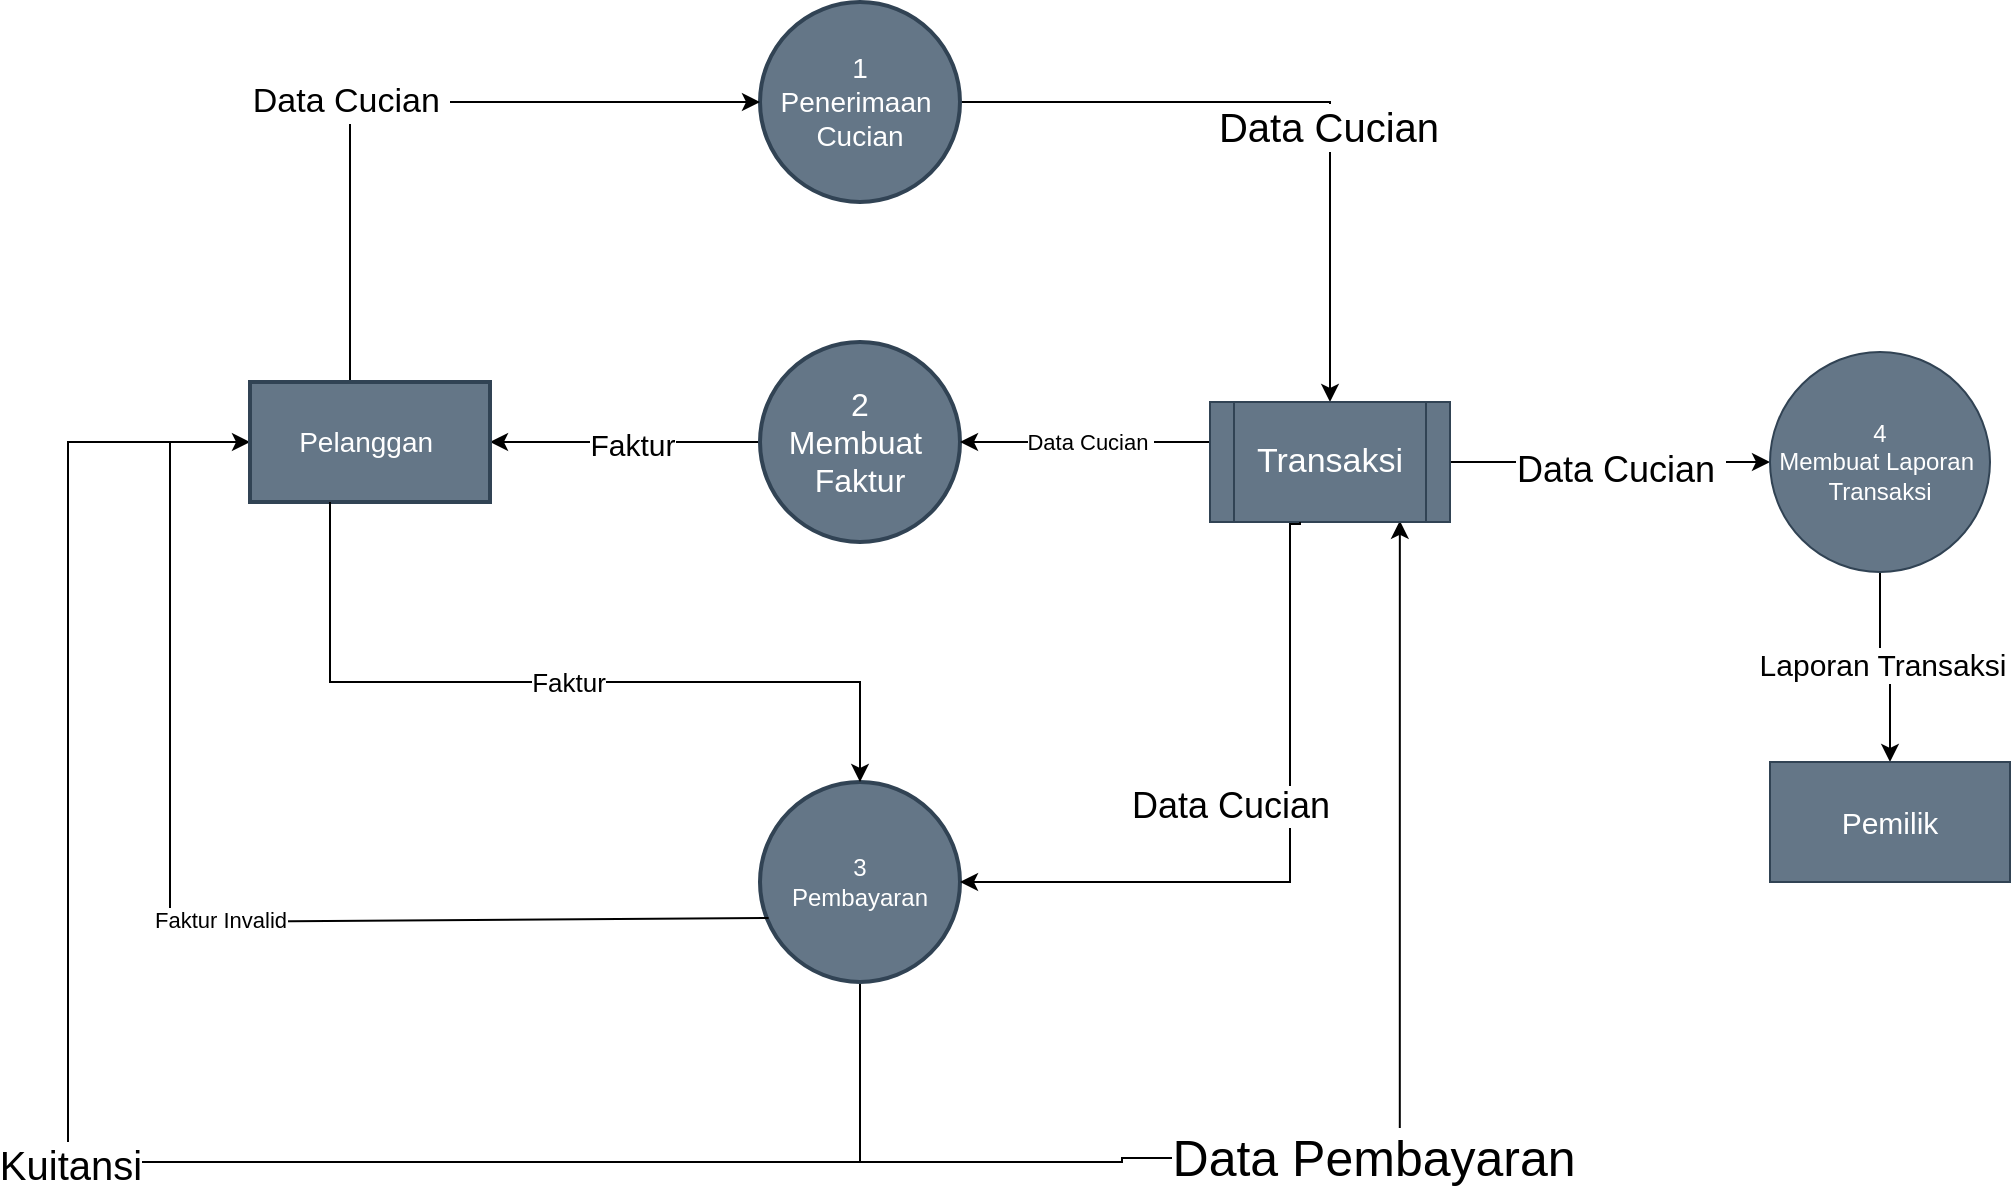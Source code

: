 <mxfile version="22.0.4" type="github">
  <diagram name="Halaman-1" id="zievfR8BE4Mrv5VviONW">
    <mxGraphModel dx="2756" dy="1313" grid="1" gridSize="10" guides="1" tooltips="1" connect="1" arrows="1" fold="1" page="1" pageScale="1" pageWidth="1169" pageHeight="827" math="0" shadow="0">
      <root>
        <mxCell id="0" />
        <mxCell id="1" parent="0" />
        <mxCell id="iRN2T850k9474Tx5F2lM-20" value="" style="edgeStyle=orthogonalEdgeStyle;rounded=0;orthogonalLoop=1;jettySize=auto;html=1;entryX=0.5;entryY=0;entryDx=0;entryDy=0;" edge="1" parent="1" source="iRN2T850k9474Tx5F2lM-8" target="iRN2T850k9474Tx5F2lM-28">
          <mxGeometry relative="1" as="geometry">
            <mxPoint x="850" y="310" as="targetPoint" />
          </mxGeometry>
        </mxCell>
        <mxCell id="iRN2T850k9474Tx5F2lM-31" value="&lt;font style=&quot;font-size: 20px;&quot;&gt;Data Cucian&lt;/font&gt;" style="edgeLabel;html=1;align=center;verticalAlign=middle;resizable=0;points=[];" vertex="1" connectable="0" parent="iRN2T850k9474Tx5F2lM-20">
          <mxGeometry x="0.175" y="-1" relative="1" as="geometry">
            <mxPoint as="offset" />
          </mxGeometry>
        </mxCell>
        <mxCell id="iRN2T850k9474Tx5F2lM-8" value="&lt;font style=&quot;font-size: 14px;&quot;&gt;1&lt;br&gt;Penerimaan&amp;nbsp;&lt;br&gt;Cucian&lt;/font&gt;" style="strokeWidth=2;html=1;shape=mxgraph.flowchart.start_2;whiteSpace=wrap;fillColor=#647687;fontColor=#ffffff;strokeColor=#314354;" vertex="1" parent="1">
          <mxGeometry x="535" y="100" width="100" height="100" as="geometry" />
        </mxCell>
        <mxCell id="iRN2T850k9474Tx5F2lM-12" value="" style="edgeStyle=orthogonalEdgeStyle;rounded=0;orthogonalLoop=1;jettySize=auto;html=1;" edge="1" parent="1" source="iRN2T850k9474Tx5F2lM-9" target="iRN2T850k9474Tx5F2lM-11">
          <mxGeometry relative="1" as="geometry" />
        </mxCell>
        <mxCell id="iRN2T850k9474Tx5F2lM-18" value="&lt;font style=&quot;font-size: 15px;&quot;&gt;Faktur&lt;/font&gt;" style="edgeLabel;html=1;align=center;verticalAlign=middle;resizable=0;points=[];" vertex="1" connectable="0" parent="iRN2T850k9474Tx5F2lM-12">
          <mxGeometry x="-0.048" y="1" relative="1" as="geometry">
            <mxPoint as="offset" />
          </mxGeometry>
        </mxCell>
        <mxCell id="iRN2T850k9474Tx5F2lM-9" value="&lt;font style=&quot;font-size: 16px;&quot;&gt;2&lt;br&gt;Membuat&amp;nbsp;&lt;br&gt;Faktur&lt;/font&gt;" style="strokeWidth=2;html=1;shape=mxgraph.flowchart.start_2;whiteSpace=wrap;fillColor=#647687;fontColor=#ffffff;strokeColor=#314354;" vertex="1" parent="1">
          <mxGeometry x="535" y="270" width="100" height="100" as="geometry" />
        </mxCell>
        <mxCell id="iRN2T850k9474Tx5F2lM-41" style="edgeStyle=orthogonalEdgeStyle;rounded=0;orthogonalLoop=1;jettySize=auto;html=1;exitX=0.5;exitY=1;exitDx=0;exitDy=0;exitPerimeter=0;entryX=0.791;entryY=0.99;entryDx=0;entryDy=0;entryPerimeter=0;" edge="1" parent="1" source="iRN2T850k9474Tx5F2lM-10" target="iRN2T850k9474Tx5F2lM-28">
          <mxGeometry relative="1" as="geometry">
            <mxPoint x="855" y="380" as="targetPoint" />
            <mxPoint x="585" y="677" as="sourcePoint" />
            <Array as="points">
              <mxPoint x="585" y="680" />
              <mxPoint x="716" y="680" />
              <mxPoint x="716" y="678" />
              <mxPoint x="855" y="678" />
            </Array>
          </mxGeometry>
        </mxCell>
        <mxCell id="iRN2T850k9474Tx5F2lM-50" value="&lt;font style=&quot;font-size: 25px;&quot;&gt;Data Pembayaran&amp;nbsp;&lt;/font&gt;" style="edgeLabel;html=1;align=center;verticalAlign=middle;resizable=0;points=[];" vertex="1" connectable="0" parent="iRN2T850k9474Tx5F2lM-41">
          <mxGeometry x="0.033" y="1" relative="1" as="geometry">
            <mxPoint as="offset" />
          </mxGeometry>
        </mxCell>
        <mxCell id="iRN2T850k9474Tx5F2lM-42" style="edgeStyle=orthogonalEdgeStyle;rounded=0;orthogonalLoop=1;jettySize=auto;html=1;entryX=0;entryY=0.5;entryDx=0;entryDy=0;" edge="1" parent="1" target="iRN2T850k9474Tx5F2lM-11">
          <mxGeometry relative="1" as="geometry">
            <mxPoint x="250" y="320" as="targetPoint" />
            <mxPoint x="590" y="680" as="sourcePoint" />
            <Array as="points">
              <mxPoint x="189" y="680" />
              <mxPoint x="189" y="320" />
            </Array>
          </mxGeometry>
        </mxCell>
        <mxCell id="iRN2T850k9474Tx5F2lM-43" value="&lt;font style=&quot;font-size: 20px;&quot;&gt;Kuitansi&lt;/font&gt;" style="edgeLabel;html=1;align=center;verticalAlign=middle;resizable=0;points=[];" vertex="1" connectable="0" parent="iRN2T850k9474Tx5F2lM-42">
          <mxGeometry x="-0.061" relative="1" as="geometry">
            <mxPoint y="1" as="offset" />
          </mxGeometry>
        </mxCell>
        <mxCell id="iRN2T850k9474Tx5F2lM-10" value="3&lt;br&gt;Pembayaran" style="strokeWidth=2;html=1;shape=mxgraph.flowchart.start_2;whiteSpace=wrap;fillColor=#647687;fontColor=#ffffff;strokeColor=#314354;" vertex="1" parent="1">
          <mxGeometry x="535" y="490" width="100" height="100" as="geometry" />
        </mxCell>
        <mxCell id="iRN2T850k9474Tx5F2lM-13" style="edgeStyle=orthogonalEdgeStyle;rounded=0;orthogonalLoop=1;jettySize=auto;html=1;" edge="1" parent="1" target="iRN2T850k9474Tx5F2lM-8">
          <mxGeometry relative="1" as="geometry">
            <mxPoint x="525" y="150.0" as="targetPoint" />
            <mxPoint x="330" y="290" as="sourcePoint" />
            <Array as="points">
              <mxPoint x="330" y="150" />
            </Array>
          </mxGeometry>
        </mxCell>
        <mxCell id="iRN2T850k9474Tx5F2lM-15" value="&lt;font style=&quot;font-size: 17px;&quot;&gt;Data Cucian&amp;nbsp;&lt;/font&gt;" style="edgeLabel;html=1;align=center;verticalAlign=middle;resizable=0;points=[];" vertex="1" connectable="0" parent="iRN2T850k9474Tx5F2lM-13">
          <mxGeometry x="-0.397" relative="1" as="geometry">
            <mxPoint y="-36" as="offset" />
          </mxGeometry>
        </mxCell>
        <mxCell id="iRN2T850k9474Tx5F2lM-11" value="&lt;font style=&quot;font-size: 14px;&quot;&gt;Pelanggan&amp;nbsp;&lt;/font&gt;" style="whiteSpace=wrap;html=1;strokeWidth=2;fillColor=#647687;fontColor=#ffffff;strokeColor=#314354;" vertex="1" parent="1">
          <mxGeometry x="280" y="290" width="120" height="60" as="geometry" />
        </mxCell>
        <mxCell id="iRN2T850k9474Tx5F2lM-14" style="edgeStyle=orthogonalEdgeStyle;rounded=0;orthogonalLoop=1;jettySize=auto;html=1;fontSize=13;" edge="1" parent="1" source="iRN2T850k9474Tx5F2lM-11">
          <mxGeometry relative="1" as="geometry">
            <mxPoint x="320" y="360" as="sourcePoint" />
            <mxPoint x="585" y="490" as="targetPoint" />
            <Array as="points">
              <mxPoint x="320" y="440" />
              <mxPoint x="585" y="440" />
            </Array>
          </mxGeometry>
        </mxCell>
        <mxCell id="iRN2T850k9474Tx5F2lM-17" value="&lt;font style=&quot;font-size: 13px;&quot;&gt;Faktur&lt;/font&gt;" style="edgeLabel;html=1;align=center;verticalAlign=middle;resizable=0;points=[];" vertex="1" connectable="0" parent="iRN2T850k9474Tx5F2lM-14">
          <mxGeometry x="0.03" relative="1" as="geometry">
            <mxPoint as="offset" />
          </mxGeometry>
        </mxCell>
        <mxCell id="iRN2T850k9474Tx5F2lM-29" style="edgeStyle=orthogonalEdgeStyle;rounded=0;orthogonalLoop=1;jettySize=auto;html=1;" edge="1" parent="1" source="iRN2T850k9474Tx5F2lM-28" target="iRN2T850k9474Tx5F2lM-9">
          <mxGeometry relative="1" as="geometry">
            <Array as="points">
              <mxPoint x="720" y="320" />
              <mxPoint x="720" y="320" />
            </Array>
          </mxGeometry>
        </mxCell>
        <mxCell id="iRN2T850k9474Tx5F2lM-54" value="Data Cucian&amp;nbsp;" style="edgeLabel;html=1;align=center;verticalAlign=middle;resizable=0;points=[];" vertex="1" connectable="0" parent="iRN2T850k9474Tx5F2lM-29">
          <mxGeometry x="-0.33" y="-1" relative="1" as="geometry">
            <mxPoint x="-18" y="1" as="offset" />
          </mxGeometry>
        </mxCell>
        <mxCell id="iRN2T850k9474Tx5F2lM-33" value="" style="edgeStyle=orthogonalEdgeStyle;rounded=0;orthogonalLoop=1;jettySize=auto;html=1;" edge="1" parent="1" source="iRN2T850k9474Tx5F2lM-28" target="iRN2T850k9474Tx5F2lM-32">
          <mxGeometry relative="1" as="geometry" />
        </mxCell>
        <mxCell id="iRN2T850k9474Tx5F2lM-51" value="&lt;font style=&quot;font-size: 18px;&quot;&gt;Data Cucian&amp;nbsp;&lt;/font&gt;" style="edgeLabel;html=1;align=center;verticalAlign=middle;resizable=0;points=[];" vertex="1" connectable="0" parent="iRN2T850k9474Tx5F2lM-33">
          <mxGeometry x="0.064" y="-4" relative="1" as="geometry">
            <mxPoint as="offset" />
          </mxGeometry>
        </mxCell>
        <mxCell id="iRN2T850k9474Tx5F2lM-28" value="&lt;font style=&quot;font-size: 17px;&quot;&gt;Transaksi&lt;/font&gt;" style="shape=process;whiteSpace=wrap;html=1;backgroundOutline=1;fillColor=#647687;fontColor=#ffffff;strokeColor=#314354;" vertex="1" parent="1">
          <mxGeometry x="760" y="300" width="120" height="60" as="geometry" />
        </mxCell>
        <mxCell id="iRN2T850k9474Tx5F2lM-35" value="" style="edgeStyle=orthogonalEdgeStyle;rounded=0;orthogonalLoop=1;jettySize=auto;html=1;" edge="1" parent="1" source="iRN2T850k9474Tx5F2lM-32" target="iRN2T850k9474Tx5F2lM-34">
          <mxGeometry relative="1" as="geometry" />
        </mxCell>
        <mxCell id="iRN2T850k9474Tx5F2lM-36" value="&lt;font style=&quot;font-size: 15px;&quot;&gt;Laporan Transaksi&lt;/font&gt;" style="edgeLabel;html=1;align=center;verticalAlign=middle;resizable=0;points=[];" vertex="1" connectable="0" parent="iRN2T850k9474Tx5F2lM-35">
          <mxGeometry x="-0.041" y="2" relative="1" as="geometry">
            <mxPoint as="offset" />
          </mxGeometry>
        </mxCell>
        <mxCell id="iRN2T850k9474Tx5F2lM-32" value="4&lt;br&gt;Membuat Laporan&amp;nbsp;&lt;br&gt;Transaksi" style="ellipse;whiteSpace=wrap;html=1;fillColor=#647687;fontColor=#ffffff;strokeColor=#314354;" vertex="1" parent="1">
          <mxGeometry x="1040" y="275" width="110" height="110" as="geometry" />
        </mxCell>
        <mxCell id="iRN2T850k9474Tx5F2lM-34" value="&lt;font style=&quot;font-size: 15px;&quot;&gt;Pemilik&lt;/font&gt;" style="whiteSpace=wrap;html=1;fillColor=#647687;fontColor=#ffffff;strokeColor=#314354;" vertex="1" parent="1">
          <mxGeometry x="1040" y="480" width="120" height="60" as="geometry" />
        </mxCell>
        <mxCell id="iRN2T850k9474Tx5F2lM-37" style="edgeStyle=orthogonalEdgeStyle;rounded=0;orthogonalLoop=1;jettySize=auto;html=1;entryX=1;entryY=0.5;entryDx=0;entryDy=0;entryPerimeter=0;" edge="1" parent="1" target="iRN2T850k9474Tx5F2lM-10">
          <mxGeometry relative="1" as="geometry">
            <mxPoint x="805" y="359.997" as="sourcePoint" />
            <mxPoint x="680" y="569.92" as="targetPoint" />
            <Array as="points">
              <mxPoint x="800" y="361" />
              <mxPoint x="800" y="540" />
            </Array>
          </mxGeometry>
        </mxCell>
        <mxCell id="iRN2T850k9474Tx5F2lM-38" value="&lt;font style=&quot;font-size: 18px;&quot;&gt;Data Cucian&lt;/font&gt;" style="edgeLabel;html=1;align=center;verticalAlign=middle;resizable=0;points=[];" vertex="1" connectable="0" parent="iRN2T850k9474Tx5F2lM-37">
          <mxGeometry x="-0.162" y="4" relative="1" as="geometry">
            <mxPoint x="-34" as="offset" />
          </mxGeometry>
        </mxCell>
        <mxCell id="iRN2T850k9474Tx5F2lM-47" value="" style="endArrow=none;html=1;rounded=0;entryX=0.043;entryY=0.68;entryDx=0;entryDy=0;entryPerimeter=0;" edge="1" parent="1" target="iRN2T850k9474Tx5F2lM-10">
          <mxGeometry width="50" height="50" relative="1" as="geometry">
            <mxPoint x="240" y="320" as="sourcePoint" />
            <mxPoint x="370" y="550" as="targetPoint" />
            <Array as="points">
              <mxPoint x="240" y="560" />
            </Array>
          </mxGeometry>
        </mxCell>
        <mxCell id="iRN2T850k9474Tx5F2lM-49" value="Faktur Invalid" style="edgeLabel;html=1;align=center;verticalAlign=middle;resizable=0;points=[];" vertex="1" connectable="0" parent="iRN2T850k9474Tx5F2lM-47">
          <mxGeometry x="-0.02" y="1" relative="1" as="geometry">
            <mxPoint as="offset" />
          </mxGeometry>
        </mxCell>
      </root>
    </mxGraphModel>
  </diagram>
</mxfile>
